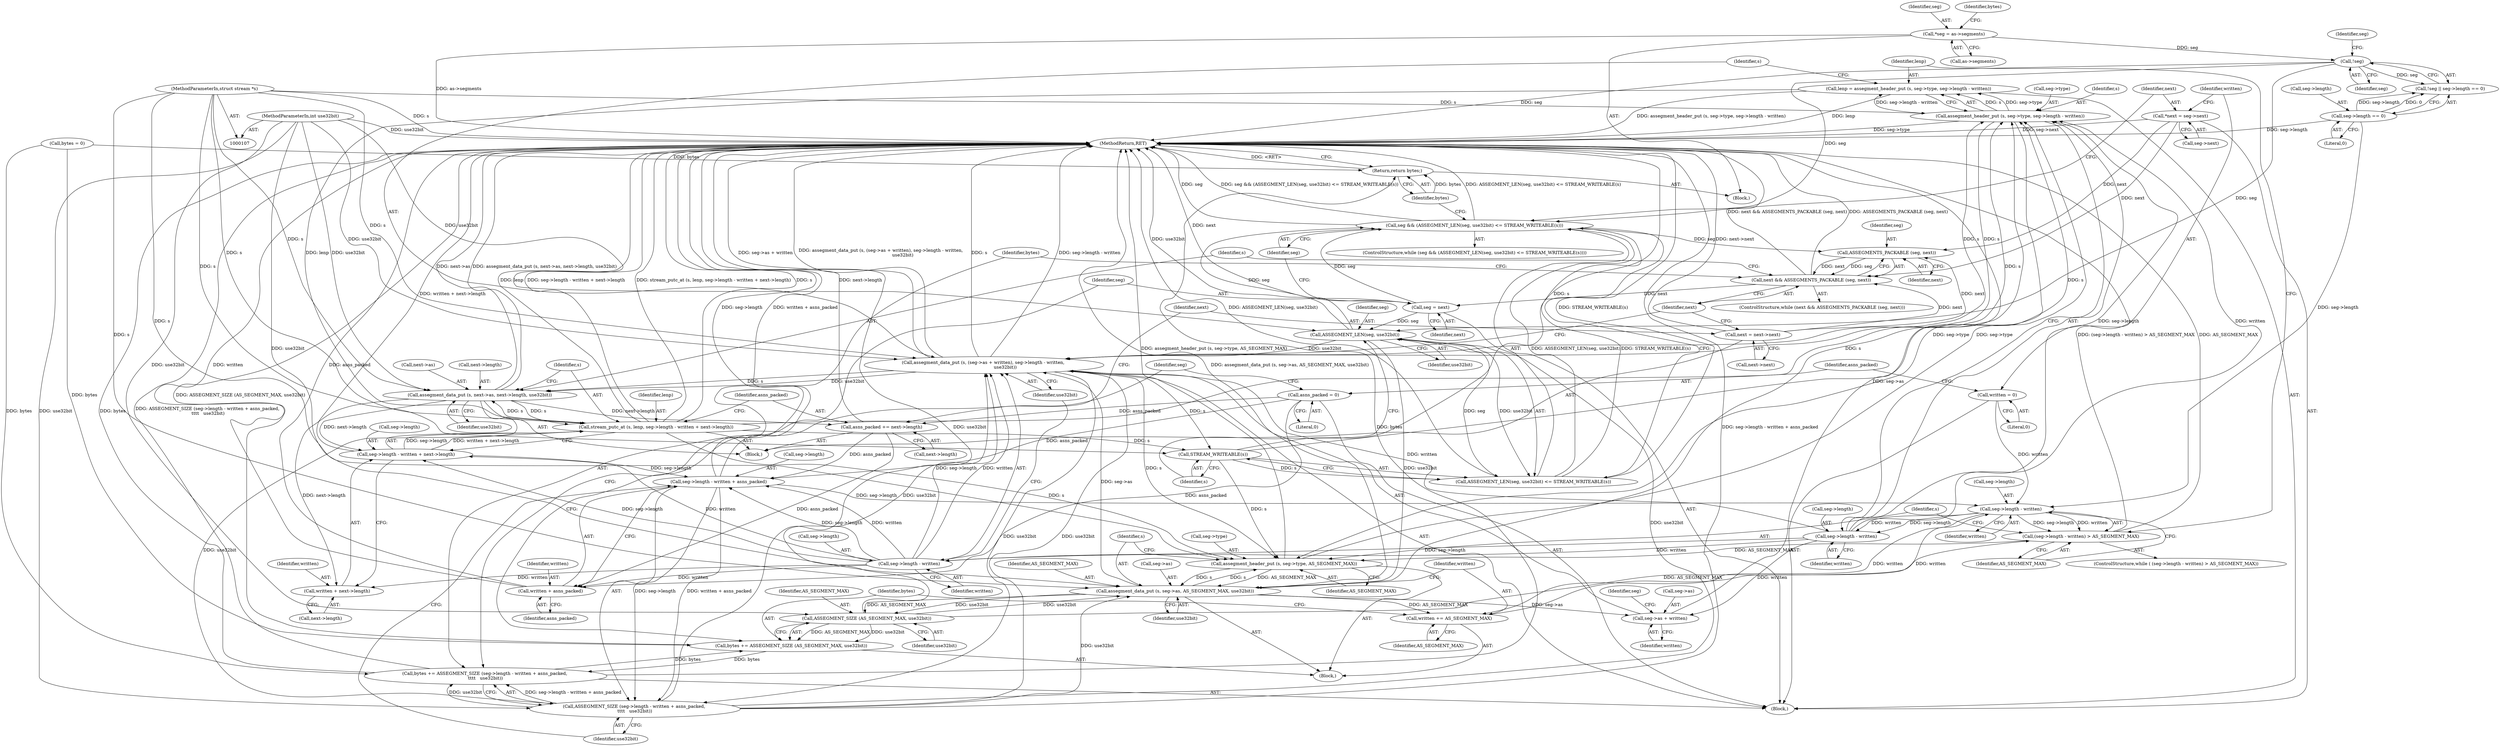digraph "0_savannah_7a42b78be9a4108d98833069a88e6fddb9285008@integer" {
"1000191" [label="(Call,lenp = assegment_header_put (s, seg->type, seg->length - written))"];
"1000193" [label="(Call,assegment_header_put (s, seg->type, seg->length - written))"];
"1000232" [label="(Call,stream_putc_at (s, lenp, seg->length - written + next->length))"];
"1000223" [label="(Call,assegment_data_put (s, next->as, next->length, use32bit))"];
"1000203" [label="(Call,assegment_data_put (s, (seg->as + written), seg->length - written, \n                              use32bit))"];
"1000108" [label="(MethodParameterIn,struct stream *s)"];
"1000176" [label="(Call,assegment_data_put (s, seg->as, AS_SEGMENT_MAX, use32bit))"];
"1000170" [label="(Call,assegment_header_put (s, seg->type, AS_SEGMENT_MAX))"];
"1000143" [label="(Call,STREAM_WRITEABLE(s))"];
"1000162" [label="(Call,(seg->length - written) > AS_SEGMENT_MAX)"];
"1000163" [label="(Call,seg->length - written)"];
"1000257" [label="(Call,seg->length - written + asns_packed)"];
"1000235" [label="(Call,seg->length - written + next->length)"];
"1000210" [label="(Call,seg->length - written)"];
"1000198" [label="(Call,seg->length - written)"];
"1000157" [label="(Call,asns_packed = 0)"];
"1000244" [label="(Call,asns_packed += next->length)"];
"1000126" [label="(Call,seg->length == 0)"];
"1000183" [label="(Call,written += AS_SEGMENT_MAX)"];
"1000153" [label="(Call,written = 0)"];
"1000188" [label="(Call,ASSEGMENT_SIZE (AS_SEGMENT_MAX, use32bit))"];
"1000110" [label="(MethodParameterIn,int use32bit)"];
"1000140" [label="(Call,ASSEGMENT_LEN(seg, use32bit))"];
"1000124" [label="(Call,!seg)"];
"1000113" [label="(Call,*seg = as->segments)"];
"1000265" [label="(Call,seg = next)"];
"1000217" [label="(Call,next && ASSEGMENTS_PACKABLE (seg, next))"];
"1000219" [label="(Call,ASSEGMENTS_PACKABLE (seg, next))"];
"1000137" [label="(Call,seg && (ASSEGMENT_LEN(seg, use32bit) <= STREAM_WRITEABLE(s)))"];
"1000139" [label="(Call,ASSEGMENT_LEN(seg, use32bit) <= STREAM_WRITEABLE(s))"];
"1000147" [label="(Call,*next = seg->next)"];
"1000249" [label="(Call,next = next->next)"];
"1000256" [label="(Call,ASSEGMENT_SIZE (seg->length - written + asns_packed, \n\t\t\t\t   use32bit))"];
"1000191" [label="(Call,lenp = assegment_header_put (s, seg->type, seg->length - written))"];
"1000205" [label="(Call,seg->as + written)"];
"1000239" [label="(Call,written + next->length)"];
"1000261" [label="(Call,written + asns_packed)"];
"1000254" [label="(Call,bytes += ASSEGMENT_SIZE (seg->length - written + asns_packed, \n\t\t\t\t   use32bit))"];
"1000186" [label="(Call,bytes += ASSEGMENT_SIZE (AS_SEGMENT_MAX, use32bit))"];
"1000268" [label="(Return,return bytes;)"];
"1000202" [label="(Identifier,written)"];
"1000182" [label="(Identifier,use32bit)"];
"1000250" [label="(Identifier,next)"];
"1000113" [label="(Call,*seg = as->segments)"];
"1000212" [label="(Identifier,seg)"];
"1000210" [label="(Call,seg->length - written)"];
"1000194" [label="(Identifier,s)"];
"1000216" [label="(ControlStructure,while (next && ASSEGMENTS_PACKABLE (seg, next)))"];
"1000164" [label="(Call,seg->length)"];
"1000257" [label="(Call,seg->length - written + asns_packed)"];
"1000222" [label="(Block,)"];
"1000236" [label="(Call,seg->length)"];
"1000127" [label="(Call,seg->length)"];
"1000161" [label="(ControlStructure,while ( (seg->length - written) > AS_SEGMENT_MAX))"];
"1000190" [label="(Identifier,use32bit)"];
"1000111" [label="(Block,)"];
"1000211" [label="(Call,seg->length)"];
"1000193" [label="(Call,assegment_header_put (s, seg->type, seg->length - written))"];
"1000188" [label="(Call,ASSEGMENT_SIZE (AS_SEGMENT_MAX, use32bit))"];
"1000165" [label="(Identifier,seg)"];
"1000249" [label="(Call,next = next->next)"];
"1000217" [label="(Call,next && ASSEGMENTS_PACKABLE (seg, next))"];
"1000234" [label="(Identifier,lenp)"];
"1000143" [label="(Call,STREAM_WRITEABLE(s))"];
"1000114" [label="(Identifier,seg)"];
"1000108" [label="(MethodParameterIn,struct stream *s)"];
"1000167" [label="(Identifier,written)"];
"1000195" [label="(Call,seg->type)"];
"1000171" [label="(Identifier,s)"];
"1000199" [label="(Call,seg->length)"];
"1000159" [label="(Literal,0)"];
"1000137" [label="(Call,seg && (ASSEGMENT_LEN(seg, use32bit) <= STREAM_WRITEABLE(s)))"];
"1000170" [label="(Call,assegment_header_put (s, seg->type, AS_SEGMENT_MAX))"];
"1000177" [label="(Identifier,s)"];
"1000251" [label="(Call,next->next)"];
"1000158" [label="(Identifier,asns_packed)"];
"1000241" [label="(Call,next->length)"];
"1000232" [label="(Call,stream_putc_at (s, lenp, seg->length - written + next->length))"];
"1000269" [label="(Identifier,bytes)"];
"1000119" [label="(Call,bytes = 0)"];
"1000184" [label="(Identifier,written)"];
"1000214" [label="(Identifier,written)"];
"1000189" [label="(Identifier,AS_SEGMENT_MAX)"];
"1000172" [label="(Call,seg->type)"];
"1000261" [label="(Call,written + asns_packed)"];
"1000233" [label="(Identifier,s)"];
"1000265" [label="(Call,seg = next)"];
"1000123" [label="(Call,!seg || seg->length == 0)"];
"1000266" [label="(Identifier,seg)"];
"1000191" [label="(Call,lenp = assegment_header_put (s, seg->type, seg->length - written))"];
"1000231" [label="(Identifier,use32bit)"];
"1000155" [label="(Literal,0)"];
"1000120" [label="(Identifier,bytes)"];
"1000140" [label="(Call,ASSEGMENT_LEN(seg, use32bit))"];
"1000149" [label="(Call,seg->next)"];
"1000268" [label="(Return,return bytes;)"];
"1000221" [label="(Identifier,next)"];
"1000262" [label="(Identifier,written)"];
"1000144" [label="(Identifier,s)"];
"1000205" [label="(Call,seg->as + written)"];
"1000125" [label="(Identifier,seg)"];
"1000258" [label="(Call,seg->length)"];
"1000138" [label="(Identifier,seg)"];
"1000246" [label="(Call,next->length)"];
"1000128" [label="(Identifier,seg)"];
"1000162" [label="(Call,(seg->length - written) > AS_SEGMENT_MAX)"];
"1000142" [label="(Identifier,use32bit)"];
"1000220" [label="(Identifier,seg)"];
"1000263" [label="(Identifier,asns_packed)"];
"1000223" [label="(Call,assegment_data_put (s, next->as, next->length, use32bit))"];
"1000147" [label="(Call,*next = seg->next)"];
"1000124" [label="(Call,!seg)"];
"1000225" [label="(Call,next->as)"];
"1000130" [label="(Literal,0)"];
"1000239" [label="(Call,written + next->length)"];
"1000215" [label="(Identifier,use32bit)"];
"1000256" [label="(Call,ASSEGMENT_SIZE (seg->length - written + asns_packed, \n\t\t\t\t   use32bit))"];
"1000126" [label="(Call,seg->length == 0)"];
"1000219" [label="(Call,ASSEGMENTS_PACKABLE (seg, next))"];
"1000154" [label="(Identifier,written)"];
"1000203" [label="(Call,assegment_data_put (s, (seg->as + written), seg->length - written, \n                              use32bit))"];
"1000157" [label="(Call,asns_packed = 0)"];
"1000115" [label="(Call,as->segments)"];
"1000139" [label="(Call,ASSEGMENT_LEN(seg, use32bit) <= STREAM_WRITEABLE(s))"];
"1000244" [label="(Call,asns_packed += next->length)"];
"1000192" [label="(Identifier,lenp)"];
"1000183" [label="(Call,written += AS_SEGMENT_MAX)"];
"1000264" [label="(Identifier,use32bit)"];
"1000206" [label="(Call,seg->as)"];
"1000185" [label="(Identifier,AS_SEGMENT_MAX)"];
"1000148" [label="(Identifier,next)"];
"1000209" [label="(Identifier,written)"];
"1000110" [label="(MethodParameterIn,int use32bit)"];
"1000267" [label="(Identifier,next)"];
"1000178" [label="(Call,seg->as)"];
"1000169" [label="(Block,)"];
"1000153" [label="(Call,written = 0)"];
"1000163" [label="(Call,seg->length - written)"];
"1000270" [label="(MethodReturn,RET)"];
"1000224" [label="(Identifier,s)"];
"1000255" [label="(Identifier,bytes)"];
"1000175" [label="(Identifier,AS_SEGMENT_MAX)"];
"1000235" [label="(Call,seg->length - written + next->length)"];
"1000228" [label="(Call,next->length)"];
"1000218" [label="(Identifier,next)"];
"1000187" [label="(Identifier,bytes)"];
"1000254" [label="(Call,bytes += ASSEGMENT_SIZE (seg->length - written + asns_packed, \n\t\t\t\t   use32bit))"];
"1000141" [label="(Identifier,seg)"];
"1000176" [label="(Call,assegment_data_put (s, seg->as, AS_SEGMENT_MAX, use32bit))"];
"1000204" [label="(Identifier,s)"];
"1000145" [label="(Block,)"];
"1000136" [label="(ControlStructure,while (seg && (ASSEGMENT_LEN(seg, use32bit) <= STREAM_WRITEABLE(s))))"];
"1000240" [label="(Identifier,written)"];
"1000245" [label="(Identifier,asns_packed)"];
"1000168" [label="(Identifier,AS_SEGMENT_MAX)"];
"1000181" [label="(Identifier,AS_SEGMENT_MAX)"];
"1000198" [label="(Call,seg->length - written)"];
"1000186" [label="(Call,bytes += ASSEGMENT_SIZE (AS_SEGMENT_MAX, use32bit))"];
"1000191" -> "1000145"  [label="AST: "];
"1000191" -> "1000193"  [label="CFG: "];
"1000192" -> "1000191"  [label="AST: "];
"1000193" -> "1000191"  [label="AST: "];
"1000204" -> "1000191"  [label="CFG: "];
"1000191" -> "1000270"  [label="DDG: assegment_header_put (s, seg->type, seg->length - written)"];
"1000191" -> "1000270"  [label="DDG: lenp"];
"1000193" -> "1000191"  [label="DDG: s"];
"1000193" -> "1000191"  [label="DDG: seg->type"];
"1000193" -> "1000191"  [label="DDG: seg->length - written"];
"1000191" -> "1000232"  [label="DDG: lenp"];
"1000193" -> "1000198"  [label="CFG: "];
"1000194" -> "1000193"  [label="AST: "];
"1000195" -> "1000193"  [label="AST: "];
"1000198" -> "1000193"  [label="AST: "];
"1000193" -> "1000270"  [label="DDG: seg->type"];
"1000193" -> "1000170"  [label="DDG: seg->type"];
"1000232" -> "1000193"  [label="DDG: s"];
"1000143" -> "1000193"  [label="DDG: s"];
"1000176" -> "1000193"  [label="DDG: s"];
"1000203" -> "1000193"  [label="DDG: s"];
"1000108" -> "1000193"  [label="DDG: s"];
"1000170" -> "1000193"  [label="DDG: seg->type"];
"1000198" -> "1000193"  [label="DDG: seg->length"];
"1000198" -> "1000193"  [label="DDG: written"];
"1000193" -> "1000203"  [label="DDG: s"];
"1000232" -> "1000222"  [label="AST: "];
"1000232" -> "1000235"  [label="CFG: "];
"1000233" -> "1000232"  [label="AST: "];
"1000234" -> "1000232"  [label="AST: "];
"1000235" -> "1000232"  [label="AST: "];
"1000245" -> "1000232"  [label="CFG: "];
"1000232" -> "1000270"  [label="DDG: seg->length - written + next->length"];
"1000232" -> "1000270"  [label="DDG: stream_putc_at (s, lenp, seg->length - written + next->length)"];
"1000232" -> "1000270"  [label="DDG: s"];
"1000232" -> "1000270"  [label="DDG: lenp"];
"1000232" -> "1000143"  [label="DDG: s"];
"1000232" -> "1000170"  [label="DDG: s"];
"1000232" -> "1000223"  [label="DDG: s"];
"1000223" -> "1000232"  [label="DDG: s"];
"1000108" -> "1000232"  [label="DDG: s"];
"1000235" -> "1000232"  [label="DDG: seg->length"];
"1000235" -> "1000232"  [label="DDG: written + next->length"];
"1000223" -> "1000222"  [label="AST: "];
"1000223" -> "1000231"  [label="CFG: "];
"1000224" -> "1000223"  [label="AST: "];
"1000225" -> "1000223"  [label="AST: "];
"1000228" -> "1000223"  [label="AST: "];
"1000231" -> "1000223"  [label="AST: "];
"1000233" -> "1000223"  [label="CFG: "];
"1000223" -> "1000270"  [label="DDG: next->as"];
"1000223" -> "1000270"  [label="DDG: assegment_data_put (s, next->as, next->length, use32bit)"];
"1000203" -> "1000223"  [label="DDG: s"];
"1000203" -> "1000223"  [label="DDG: use32bit"];
"1000108" -> "1000223"  [label="DDG: s"];
"1000110" -> "1000223"  [label="DDG: use32bit"];
"1000223" -> "1000235"  [label="DDG: next->length"];
"1000223" -> "1000239"  [label="DDG: next->length"];
"1000223" -> "1000244"  [label="DDG: next->length"];
"1000223" -> "1000256"  [label="DDG: use32bit"];
"1000203" -> "1000145"  [label="AST: "];
"1000203" -> "1000215"  [label="CFG: "];
"1000204" -> "1000203"  [label="AST: "];
"1000205" -> "1000203"  [label="AST: "];
"1000210" -> "1000203"  [label="AST: "];
"1000215" -> "1000203"  [label="AST: "];
"1000218" -> "1000203"  [label="CFG: "];
"1000203" -> "1000270"  [label="DDG: seg->length - written"];
"1000203" -> "1000270"  [label="DDG: assegment_data_put (s, (seg->as + written), seg->length - written, \n                              use32bit)"];
"1000203" -> "1000270"  [label="DDG: seg->as + written"];
"1000203" -> "1000270"  [label="DDG: s"];
"1000203" -> "1000143"  [label="DDG: s"];
"1000203" -> "1000170"  [label="DDG: s"];
"1000108" -> "1000203"  [label="DDG: s"];
"1000176" -> "1000203"  [label="DDG: seg->as"];
"1000198" -> "1000203"  [label="DDG: written"];
"1000210" -> "1000203"  [label="DDG: seg->length"];
"1000210" -> "1000203"  [label="DDG: written"];
"1000140" -> "1000203"  [label="DDG: use32bit"];
"1000188" -> "1000203"  [label="DDG: use32bit"];
"1000256" -> "1000203"  [label="DDG: use32bit"];
"1000110" -> "1000203"  [label="DDG: use32bit"];
"1000203" -> "1000256"  [label="DDG: use32bit"];
"1000108" -> "1000107"  [label="AST: "];
"1000108" -> "1000270"  [label="DDG: s"];
"1000108" -> "1000143"  [label="DDG: s"];
"1000108" -> "1000170"  [label="DDG: s"];
"1000108" -> "1000176"  [label="DDG: s"];
"1000176" -> "1000169"  [label="AST: "];
"1000176" -> "1000182"  [label="CFG: "];
"1000177" -> "1000176"  [label="AST: "];
"1000178" -> "1000176"  [label="AST: "];
"1000181" -> "1000176"  [label="AST: "];
"1000182" -> "1000176"  [label="AST: "];
"1000184" -> "1000176"  [label="CFG: "];
"1000176" -> "1000270"  [label="DDG: assegment_data_put (s, seg->as, AS_SEGMENT_MAX, use32bit)"];
"1000176" -> "1000170"  [label="DDG: s"];
"1000170" -> "1000176"  [label="DDG: s"];
"1000170" -> "1000176"  [label="DDG: AS_SEGMENT_MAX"];
"1000140" -> "1000176"  [label="DDG: use32bit"];
"1000188" -> "1000176"  [label="DDG: use32bit"];
"1000256" -> "1000176"  [label="DDG: use32bit"];
"1000110" -> "1000176"  [label="DDG: use32bit"];
"1000176" -> "1000183"  [label="DDG: AS_SEGMENT_MAX"];
"1000176" -> "1000188"  [label="DDG: AS_SEGMENT_MAX"];
"1000176" -> "1000188"  [label="DDG: use32bit"];
"1000176" -> "1000205"  [label="DDG: seg->as"];
"1000170" -> "1000169"  [label="AST: "];
"1000170" -> "1000175"  [label="CFG: "];
"1000171" -> "1000170"  [label="AST: "];
"1000172" -> "1000170"  [label="AST: "];
"1000175" -> "1000170"  [label="AST: "];
"1000177" -> "1000170"  [label="CFG: "];
"1000170" -> "1000270"  [label="DDG: assegment_header_put (s, seg->type, AS_SEGMENT_MAX)"];
"1000143" -> "1000170"  [label="DDG: s"];
"1000162" -> "1000170"  [label="DDG: AS_SEGMENT_MAX"];
"1000143" -> "1000139"  [label="AST: "];
"1000143" -> "1000144"  [label="CFG: "];
"1000144" -> "1000143"  [label="AST: "];
"1000139" -> "1000143"  [label="CFG: "];
"1000143" -> "1000270"  [label="DDG: s"];
"1000143" -> "1000139"  [label="DDG: s"];
"1000162" -> "1000161"  [label="AST: "];
"1000162" -> "1000168"  [label="CFG: "];
"1000163" -> "1000162"  [label="AST: "];
"1000168" -> "1000162"  [label="AST: "];
"1000171" -> "1000162"  [label="CFG: "];
"1000192" -> "1000162"  [label="CFG: "];
"1000162" -> "1000270"  [label="DDG: AS_SEGMENT_MAX"];
"1000162" -> "1000270"  [label="DDG: (seg->length - written) > AS_SEGMENT_MAX"];
"1000163" -> "1000162"  [label="DDG: seg->length"];
"1000163" -> "1000162"  [label="DDG: written"];
"1000188" -> "1000162"  [label="DDG: AS_SEGMENT_MAX"];
"1000163" -> "1000167"  [label="CFG: "];
"1000164" -> "1000163"  [label="AST: "];
"1000167" -> "1000163"  [label="AST: "];
"1000168" -> "1000163"  [label="CFG: "];
"1000257" -> "1000163"  [label="DDG: seg->length"];
"1000126" -> "1000163"  [label="DDG: seg->length"];
"1000183" -> "1000163"  [label="DDG: written"];
"1000153" -> "1000163"  [label="DDG: written"];
"1000163" -> "1000183"  [label="DDG: written"];
"1000163" -> "1000198"  [label="DDG: seg->length"];
"1000163" -> "1000198"  [label="DDG: written"];
"1000257" -> "1000256"  [label="AST: "];
"1000257" -> "1000261"  [label="CFG: "];
"1000258" -> "1000257"  [label="AST: "];
"1000261" -> "1000257"  [label="AST: "];
"1000264" -> "1000257"  [label="CFG: "];
"1000257" -> "1000270"  [label="DDG: seg->length"];
"1000257" -> "1000270"  [label="DDG: written + asns_packed"];
"1000257" -> "1000256"  [label="DDG: seg->length"];
"1000257" -> "1000256"  [label="DDG: written + asns_packed"];
"1000235" -> "1000257"  [label="DDG: seg->length"];
"1000210" -> "1000257"  [label="DDG: seg->length"];
"1000210" -> "1000257"  [label="DDG: written"];
"1000157" -> "1000257"  [label="DDG: asns_packed"];
"1000244" -> "1000257"  [label="DDG: asns_packed"];
"1000235" -> "1000239"  [label="CFG: "];
"1000236" -> "1000235"  [label="AST: "];
"1000239" -> "1000235"  [label="AST: "];
"1000235" -> "1000270"  [label="DDG: written + next->length"];
"1000210" -> "1000235"  [label="DDG: seg->length"];
"1000210" -> "1000235"  [label="DDG: written"];
"1000210" -> "1000214"  [label="CFG: "];
"1000211" -> "1000210"  [label="AST: "];
"1000214" -> "1000210"  [label="AST: "];
"1000215" -> "1000210"  [label="CFG: "];
"1000198" -> "1000210"  [label="DDG: seg->length"];
"1000198" -> "1000210"  [label="DDG: written"];
"1000210" -> "1000239"  [label="DDG: written"];
"1000210" -> "1000261"  [label="DDG: written"];
"1000198" -> "1000202"  [label="CFG: "];
"1000199" -> "1000198"  [label="AST: "];
"1000202" -> "1000198"  [label="AST: "];
"1000198" -> "1000205"  [label="DDG: written"];
"1000157" -> "1000145"  [label="AST: "];
"1000157" -> "1000159"  [label="CFG: "];
"1000158" -> "1000157"  [label="AST: "];
"1000159" -> "1000157"  [label="AST: "];
"1000165" -> "1000157"  [label="CFG: "];
"1000157" -> "1000244"  [label="DDG: asns_packed"];
"1000157" -> "1000261"  [label="DDG: asns_packed"];
"1000244" -> "1000222"  [label="AST: "];
"1000244" -> "1000246"  [label="CFG: "];
"1000245" -> "1000244"  [label="AST: "];
"1000246" -> "1000244"  [label="AST: "];
"1000250" -> "1000244"  [label="CFG: "];
"1000244" -> "1000270"  [label="DDG: next->length"];
"1000244" -> "1000261"  [label="DDG: asns_packed"];
"1000126" -> "1000123"  [label="AST: "];
"1000126" -> "1000130"  [label="CFG: "];
"1000127" -> "1000126"  [label="AST: "];
"1000130" -> "1000126"  [label="AST: "];
"1000123" -> "1000126"  [label="CFG: "];
"1000126" -> "1000270"  [label="DDG: seg->length"];
"1000126" -> "1000123"  [label="DDG: seg->length"];
"1000126" -> "1000123"  [label="DDG: 0"];
"1000183" -> "1000169"  [label="AST: "];
"1000183" -> "1000185"  [label="CFG: "];
"1000184" -> "1000183"  [label="AST: "];
"1000185" -> "1000183"  [label="AST: "];
"1000187" -> "1000183"  [label="CFG: "];
"1000153" -> "1000145"  [label="AST: "];
"1000153" -> "1000155"  [label="CFG: "];
"1000154" -> "1000153"  [label="AST: "];
"1000155" -> "1000153"  [label="AST: "];
"1000158" -> "1000153"  [label="CFG: "];
"1000188" -> "1000186"  [label="AST: "];
"1000188" -> "1000190"  [label="CFG: "];
"1000189" -> "1000188"  [label="AST: "];
"1000190" -> "1000188"  [label="AST: "];
"1000186" -> "1000188"  [label="CFG: "];
"1000188" -> "1000186"  [label="DDG: AS_SEGMENT_MAX"];
"1000188" -> "1000186"  [label="DDG: use32bit"];
"1000110" -> "1000188"  [label="DDG: use32bit"];
"1000110" -> "1000107"  [label="AST: "];
"1000110" -> "1000270"  [label="DDG: use32bit"];
"1000110" -> "1000140"  [label="DDG: use32bit"];
"1000110" -> "1000256"  [label="DDG: use32bit"];
"1000140" -> "1000139"  [label="AST: "];
"1000140" -> "1000142"  [label="CFG: "];
"1000141" -> "1000140"  [label="AST: "];
"1000142" -> "1000140"  [label="AST: "];
"1000144" -> "1000140"  [label="CFG: "];
"1000140" -> "1000270"  [label="DDG: use32bit"];
"1000140" -> "1000137"  [label="DDG: seg"];
"1000140" -> "1000139"  [label="DDG: seg"];
"1000140" -> "1000139"  [label="DDG: use32bit"];
"1000124" -> "1000140"  [label="DDG: seg"];
"1000265" -> "1000140"  [label="DDG: seg"];
"1000256" -> "1000140"  [label="DDG: use32bit"];
"1000124" -> "1000123"  [label="AST: "];
"1000124" -> "1000125"  [label="CFG: "];
"1000125" -> "1000124"  [label="AST: "];
"1000128" -> "1000124"  [label="CFG: "];
"1000123" -> "1000124"  [label="CFG: "];
"1000124" -> "1000270"  [label="DDG: seg"];
"1000124" -> "1000123"  [label="DDG: seg"];
"1000113" -> "1000124"  [label="DDG: seg"];
"1000124" -> "1000137"  [label="DDG: seg"];
"1000113" -> "1000111"  [label="AST: "];
"1000113" -> "1000115"  [label="CFG: "];
"1000114" -> "1000113"  [label="AST: "];
"1000115" -> "1000113"  [label="AST: "];
"1000120" -> "1000113"  [label="CFG: "];
"1000113" -> "1000270"  [label="DDG: as->segments"];
"1000265" -> "1000145"  [label="AST: "];
"1000265" -> "1000267"  [label="CFG: "];
"1000266" -> "1000265"  [label="AST: "];
"1000267" -> "1000265"  [label="AST: "];
"1000138" -> "1000265"  [label="CFG: "];
"1000265" -> "1000270"  [label="DDG: next"];
"1000265" -> "1000137"  [label="DDG: seg"];
"1000217" -> "1000265"  [label="DDG: next"];
"1000217" -> "1000216"  [label="AST: "];
"1000217" -> "1000218"  [label="CFG: "];
"1000217" -> "1000219"  [label="CFG: "];
"1000218" -> "1000217"  [label="AST: "];
"1000219" -> "1000217"  [label="AST: "];
"1000224" -> "1000217"  [label="CFG: "];
"1000255" -> "1000217"  [label="CFG: "];
"1000217" -> "1000270"  [label="DDG: ASSEGMENTS_PACKABLE (seg, next)"];
"1000217" -> "1000270"  [label="DDG: next && ASSEGMENTS_PACKABLE (seg, next)"];
"1000219" -> "1000217"  [label="DDG: next"];
"1000219" -> "1000217"  [label="DDG: seg"];
"1000147" -> "1000217"  [label="DDG: next"];
"1000249" -> "1000217"  [label="DDG: next"];
"1000219" -> "1000221"  [label="CFG: "];
"1000220" -> "1000219"  [label="AST: "];
"1000221" -> "1000219"  [label="AST: "];
"1000137" -> "1000219"  [label="DDG: seg"];
"1000147" -> "1000219"  [label="DDG: next"];
"1000249" -> "1000219"  [label="DDG: next"];
"1000137" -> "1000136"  [label="AST: "];
"1000137" -> "1000138"  [label="CFG: "];
"1000137" -> "1000139"  [label="CFG: "];
"1000138" -> "1000137"  [label="AST: "];
"1000139" -> "1000137"  [label="AST: "];
"1000148" -> "1000137"  [label="CFG: "];
"1000269" -> "1000137"  [label="CFG: "];
"1000137" -> "1000270"  [label="DDG: ASSEGMENT_LEN(seg, use32bit) <= STREAM_WRITEABLE(s)"];
"1000137" -> "1000270"  [label="DDG: seg"];
"1000137" -> "1000270"  [label="DDG: seg && (ASSEGMENT_LEN(seg, use32bit) <= STREAM_WRITEABLE(s))"];
"1000139" -> "1000137"  [label="DDG: ASSEGMENT_LEN(seg, use32bit)"];
"1000139" -> "1000137"  [label="DDG: STREAM_WRITEABLE(s)"];
"1000139" -> "1000270"  [label="DDG: ASSEGMENT_LEN(seg, use32bit)"];
"1000139" -> "1000270"  [label="DDG: STREAM_WRITEABLE(s)"];
"1000147" -> "1000145"  [label="AST: "];
"1000147" -> "1000149"  [label="CFG: "];
"1000148" -> "1000147"  [label="AST: "];
"1000149" -> "1000147"  [label="AST: "];
"1000154" -> "1000147"  [label="CFG: "];
"1000147" -> "1000270"  [label="DDG: seg->next"];
"1000249" -> "1000222"  [label="AST: "];
"1000249" -> "1000251"  [label="CFG: "];
"1000250" -> "1000249"  [label="AST: "];
"1000251" -> "1000249"  [label="AST: "];
"1000218" -> "1000249"  [label="CFG: "];
"1000249" -> "1000270"  [label="DDG: next->next"];
"1000256" -> "1000254"  [label="AST: "];
"1000256" -> "1000264"  [label="CFG: "];
"1000264" -> "1000256"  [label="AST: "];
"1000254" -> "1000256"  [label="CFG: "];
"1000256" -> "1000270"  [label="DDG: use32bit"];
"1000256" -> "1000270"  [label="DDG: seg->length - written + asns_packed"];
"1000256" -> "1000254"  [label="DDG: seg->length - written + asns_packed"];
"1000256" -> "1000254"  [label="DDG: use32bit"];
"1000205" -> "1000209"  [label="CFG: "];
"1000206" -> "1000205"  [label="AST: "];
"1000209" -> "1000205"  [label="AST: "];
"1000212" -> "1000205"  [label="CFG: "];
"1000205" -> "1000270"  [label="DDG: seg->as"];
"1000239" -> "1000241"  [label="CFG: "];
"1000240" -> "1000239"  [label="AST: "];
"1000241" -> "1000239"  [label="AST: "];
"1000261" -> "1000263"  [label="CFG: "];
"1000262" -> "1000261"  [label="AST: "];
"1000263" -> "1000261"  [label="AST: "];
"1000261" -> "1000270"  [label="DDG: written"];
"1000261" -> "1000270"  [label="DDG: asns_packed"];
"1000254" -> "1000145"  [label="AST: "];
"1000255" -> "1000254"  [label="AST: "];
"1000266" -> "1000254"  [label="CFG: "];
"1000254" -> "1000270"  [label="DDG: bytes"];
"1000254" -> "1000270"  [label="DDG: ASSEGMENT_SIZE (seg->length - written + asns_packed, \n\t\t\t\t   use32bit)"];
"1000254" -> "1000186"  [label="DDG: bytes"];
"1000186" -> "1000254"  [label="DDG: bytes"];
"1000119" -> "1000254"  [label="DDG: bytes"];
"1000254" -> "1000268"  [label="DDG: bytes"];
"1000186" -> "1000169"  [label="AST: "];
"1000187" -> "1000186"  [label="AST: "];
"1000165" -> "1000186"  [label="CFG: "];
"1000186" -> "1000270"  [label="DDG: ASSEGMENT_SIZE (AS_SEGMENT_MAX, use32bit)"];
"1000119" -> "1000186"  [label="DDG: bytes"];
"1000268" -> "1000111"  [label="AST: "];
"1000268" -> "1000269"  [label="CFG: "];
"1000269" -> "1000268"  [label="AST: "];
"1000270" -> "1000268"  [label="CFG: "];
"1000268" -> "1000270"  [label="DDG: <RET>"];
"1000269" -> "1000268"  [label="DDG: bytes"];
"1000119" -> "1000268"  [label="DDG: bytes"];
}
